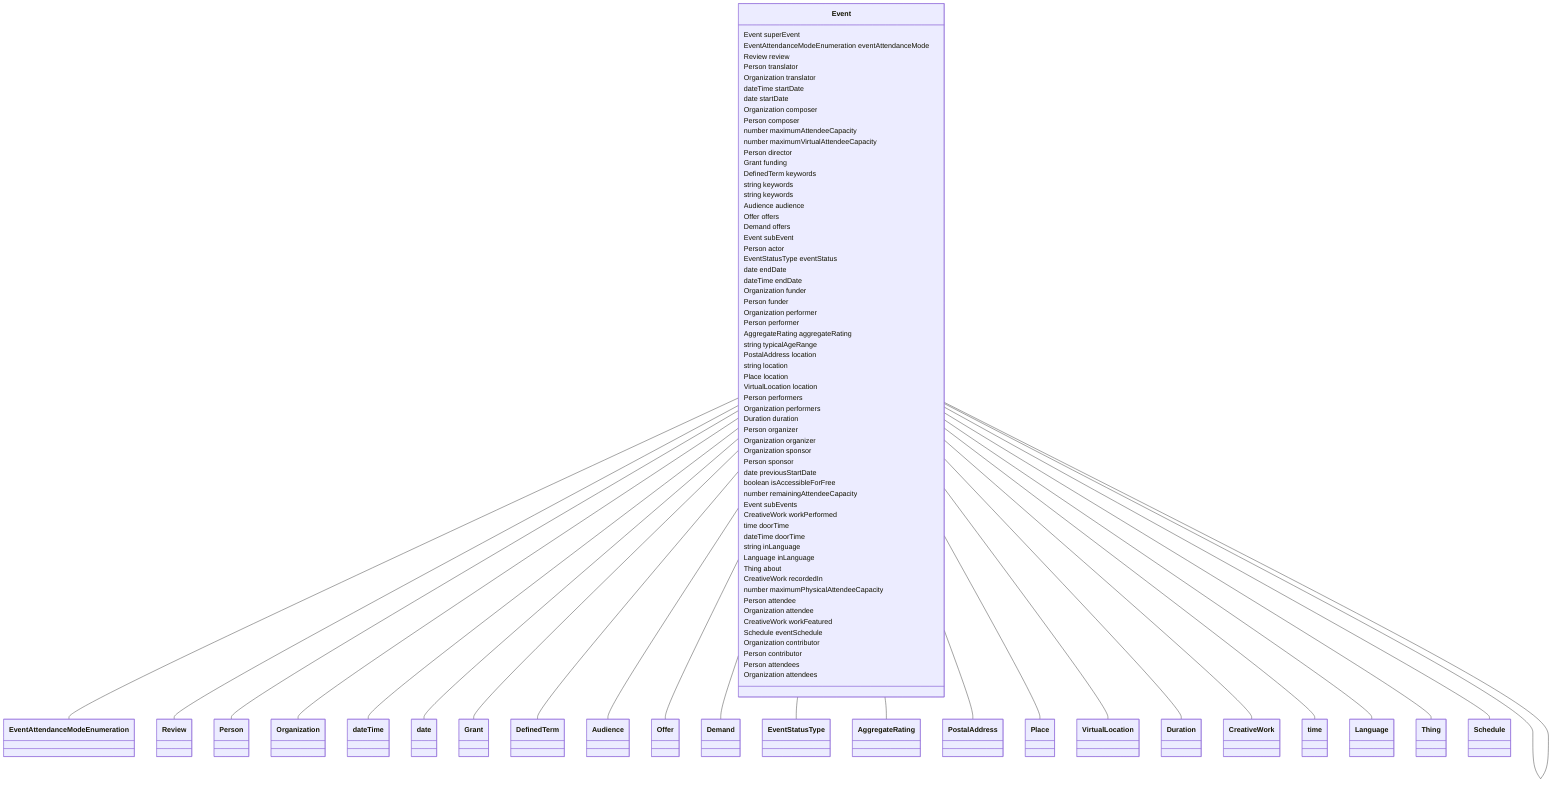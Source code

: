 classDiagram
  Event -- Event
  Event -- EventAttendanceModeEnumeration
  Event -- Review
  Event -- Person
  Event -- Organization
  Event -- dateTime
  Event -- date
  Event -- Grant
  Event -- DefinedTerm
  Event -- Audience
  Event -- Offer
  Event -- Demand
  Event -- EventStatusType
  Event -- AggregateRating
  Event -- PostalAddress
  Event -- Place
  Event -- VirtualLocation
  Event -- Duration
  Event -- CreativeWork
  Event -- time
  Event -- Language
  Event -- Thing
  Event -- Schedule


class Event {

  Event superEvent
  EventAttendanceModeEnumeration eventAttendanceMode
  Review review
  Person translator
  Organization translator
  dateTime startDate
  date startDate
  Organization composer
  Person composer
  number maximumAttendeeCapacity
  number maximumVirtualAttendeeCapacity
  Person director
  Grant funding
  DefinedTerm keywords
  string keywords
  string keywords
  Audience audience
  Offer offers
  Demand offers
  Event subEvent
  Person actor
  EventStatusType eventStatus
  date endDate
  dateTime endDate
  Organization funder
  Person funder
  Organization performer
  Person performer
  AggregateRating aggregateRating
  string typicalAgeRange
  PostalAddress location
  string location
  Place location
  VirtualLocation location
  Person performers
  Organization performers
  Duration duration
  Person organizer
  Organization organizer
  Organization sponsor
  Person sponsor
  date previousStartDate
  boolean isAccessibleForFree
  number remainingAttendeeCapacity
  Event subEvents
  CreativeWork workPerformed
  time doorTime
  dateTime doorTime
  string inLanguage
  Language inLanguage
  Thing about
  CreativeWork recordedIn
  number maximumPhysicalAttendeeCapacity
  Person attendee
  Organization attendee
  CreativeWork workFeatured
  Schedule eventSchedule
  Organization contributor
  Person contributor
  Person attendees
  Organization attendees

 }